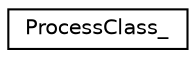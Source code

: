 digraph "Graphical Class Hierarchy"
{
  edge [fontname="Helvetica",fontsize="10",labelfontname="Helvetica",labelfontsize="10"];
  node [fontname="Helvetica",fontsize="10",shape=record];
  rankdir="LR";
  Node0 [label="ProcessClass_",height=0.2,width=0.4,color="black", fillcolor="white", style="filled",URL="$structProcessClass__.html"];
}
